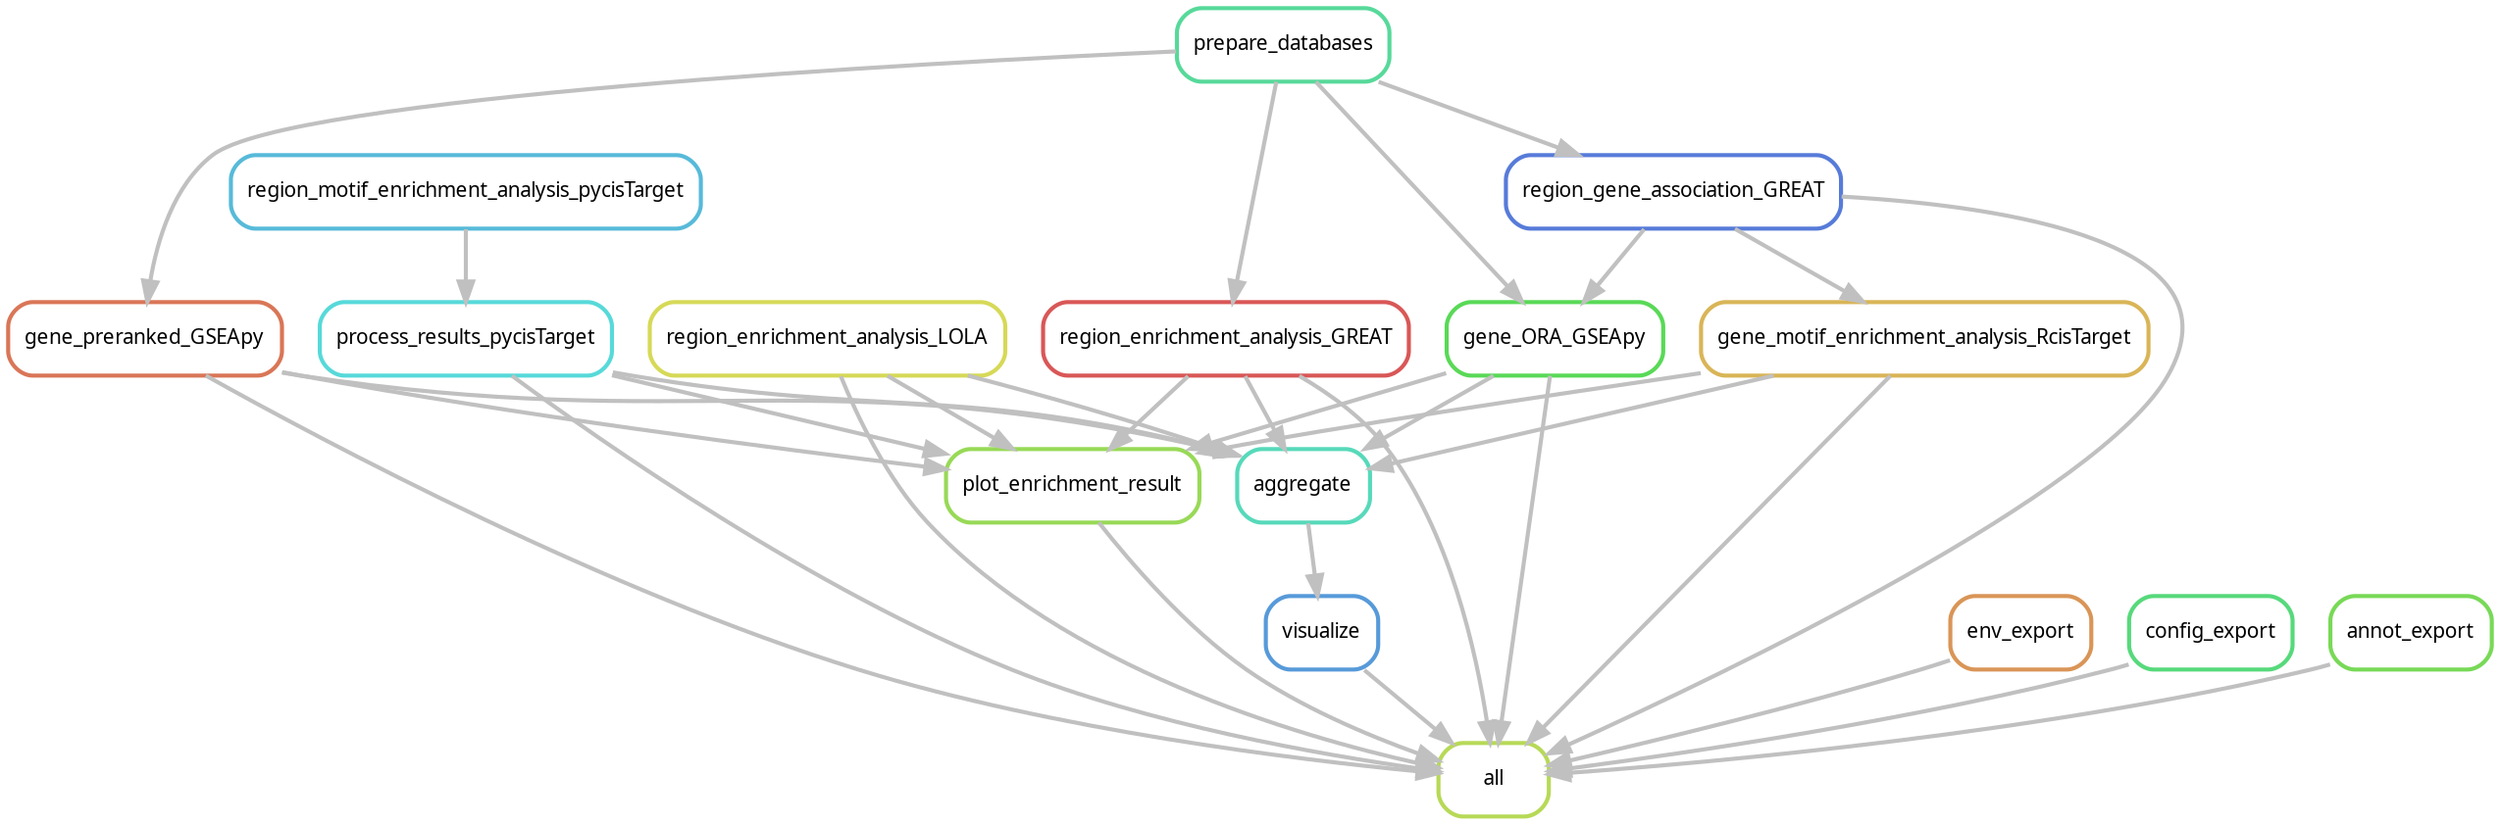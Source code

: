 digraph snakemake_dag {
    graph[bgcolor=white, margin=0];
    node[shape=box, style=rounded, fontname=sans,                 fontsize=10, penwidth=2];
    edge[penwidth=2, color=grey];
	0[label = "all", color = "0.21 0.6 0.85", style="rounded"];
	1[label = "region_enrichment_analysis_LOLA", color = "0.17 0.6 0.85", style="rounded"];
	2[label = "plot_enrichment_result", color = "0.25 0.6 0.85", style="rounded"];
	3[label = "region_enrichment_analysis_GREAT", color = "0.00 0.6 0.85", style="rounded"];
	4[label = "prepare_databases", color = "0.42 0.6 0.85", style="rounded"];
	5[label = "region_gene_association_GREAT", color = "0.62 0.6 0.85", style="rounded"];
	6[label = "process_results_pycisTarget", color = "0.50 0.6 0.85", style="rounded"];
	7[label = "region_motif_enrichment_analysis_pycisTarget", color = "0.54 0.6 0.85", style="rounded"];
	8[label = "gene_ORA_GSEApy", color = "0.33 0.6 0.85", style="rounded"];
	9[label = "gene_motif_enrichment_analysis_RcisTarget", color = "0.12 0.6 0.85", style="rounded"];
	10[label = "gene_preranked_GSEApy", color = "0.04 0.6 0.85", style="rounded"];
	11[label = "visualize", color = "0.58 0.6 0.85", style="rounded"];
	12[label = "aggregate", color = "0.46 0.6 0.85", style="rounded"];
	13[label = "env_export", color = "0.08 0.6 0.85", style="rounded"];
	14[label = "config_export", color = "0.38 0.6 0.85", style="rounded"];
	15[label = "annot_export", color = "0.29 0.6 0.85", style="rounded"];
	3 -> 0
	13 -> 0
	2 -> 0
	1 -> 0
	9 -> 0
	15 -> 0
	8 -> 0
	14 -> 0
	6 -> 0
	10 -> 0
	11 -> 0
	5 -> 0
	3 -> 2
	9 -> 2
	1 -> 2
	8 -> 2
	6 -> 2
	10 -> 2
	4 -> 3
	4 -> 5
	7 -> 6
	5 -> 8
	4 -> 8
	5 -> 9
	4 -> 10
	12 -> 11
	3 -> 12
	9 -> 12
	1 -> 12
	8 -> 12
	6 -> 12
	10 -> 12
}            
